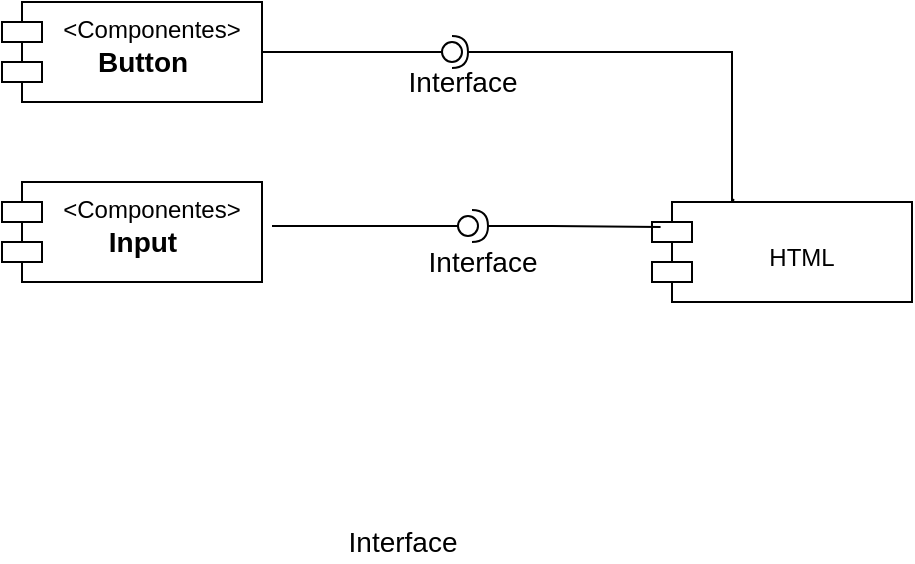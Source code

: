 <mxfile version="18.0.8" type="device"><diagram id="9TgcXCcSmcWbM75ciYKI" name="Page-1"><mxGraphModel dx="594" dy="300" grid="1" gridSize="10" guides="1" tooltips="1" connect="1" arrows="1" fold="1" page="1" pageScale="1" pageWidth="827" pageHeight="1169" math="0" shadow="0"><root><mxCell id="0"/><mxCell id="1" parent="0"/><mxCell id="b_wNqhha4EOCUdaKqDda-1" value="&lt;Componentes&gt;" style="shape=module;align=left;spacingLeft=20;align=center;verticalAlign=top;labelBorderColor=none;" parent="1" vertex="1"><mxGeometry x="255" y="160" width="130" height="50" as="geometry"/></mxCell><mxCell id="b_wNqhha4EOCUdaKqDda-2" value="Button" style="text;html=1;align=center;verticalAlign=middle;resizable=0;points=[];autosize=1;strokeColor=none;fillColor=none;fontStyle=1;fontSize=14;" parent="1" vertex="1"><mxGeometry x="295" y="180" width="60" height="20" as="geometry"/></mxCell><mxCell id="b_wNqhha4EOCUdaKqDda-3" value="&lt;Componentes&gt;" style="shape=module;align=left;spacingLeft=20;align=center;verticalAlign=top;labelBorderColor=none;" parent="1" vertex="1"><mxGeometry x="255" y="250" width="130" height="50" as="geometry"/></mxCell><mxCell id="b_wNqhha4EOCUdaKqDda-4" value="Input" style="text;html=1;align=center;verticalAlign=middle;resizable=0;points=[];autosize=1;strokeColor=none;fillColor=none;fontStyle=1;fontSize=14;" parent="1" vertex="1"><mxGeometry x="300" y="270" width="50" height="20" as="geometry"/></mxCell><mxCell id="b_wNqhha4EOCUdaKqDda-9" value="" style="rounded=0;orthogonalLoop=1;jettySize=auto;html=1;endArrow=none;endFill=0;sketch=0;sourcePerimeterSpacing=0;targetPerimeterSpacing=0;fontSize=14;exitX=1;exitY=0.5;exitDx=0;exitDy=0;" parent="1" source="b_wNqhha4EOCUdaKqDda-1" target="b_wNqhha4EOCUdaKqDda-11" edge="1"><mxGeometry relative="1" as="geometry"><mxPoint x="460" y="185" as="sourcePoint"/></mxGeometry></mxCell><mxCell id="b_wNqhha4EOCUdaKqDda-10" value="" style="rounded=0;orthogonalLoop=1;jettySize=auto;html=1;endArrow=halfCircle;endFill=0;entryX=0.5;entryY=0.5;endSize=6;strokeWidth=1;sketch=0;fontSize=14;exitX=0.315;exitY=-0.029;exitDx=0;exitDy=0;exitPerimeter=0;" parent="1" source="b_wNqhha4EOCUdaKqDda-13" target="b_wNqhha4EOCUdaKqDda-11" edge="1"><mxGeometry relative="1" as="geometry"><mxPoint x="570" y="200" as="sourcePoint"/><Array as="points"><mxPoint x="620" y="260"/><mxPoint x="620" y="185"/></Array></mxGeometry></mxCell><mxCell id="b_wNqhha4EOCUdaKqDda-11" value="" style="ellipse;whiteSpace=wrap;html=1;align=center;aspect=fixed;resizable=0;points=[];outlineConnect=0;sketch=0;labelBorderColor=none;fontSize=14;" parent="1" vertex="1"><mxGeometry x="475" y="180" width="10" height="10" as="geometry"/></mxCell><mxCell id="b_wNqhha4EOCUdaKqDda-12" value="Interface" style="text;html=1;align=center;verticalAlign=middle;resizable=0;points=[];autosize=1;strokeColor=none;fillColor=none;fontSize=14;" parent="1" vertex="1"><mxGeometry x="450" y="190" width="70" height="20" as="geometry"/></mxCell><mxCell id="b_wNqhha4EOCUdaKqDda-13" value="&#10;HTML" style="shape=module;align=left;spacingLeft=20;align=center;verticalAlign=top;labelBorderColor=none;" parent="1" vertex="1"><mxGeometry x="580" y="260" width="130" height="50" as="geometry"/></mxCell><mxCell id="b_wNqhha4EOCUdaKqDda-19" value="" style="rounded=0;orthogonalLoop=1;jettySize=auto;html=1;endArrow=none;endFill=0;sketch=0;sourcePerimeterSpacing=0;targetPerimeterSpacing=0;fontSize=14;" parent="1" target="b_wNqhha4EOCUdaKqDda-21" edge="1"><mxGeometry relative="1" as="geometry"><mxPoint x="390" y="272" as="sourcePoint"/><mxPoint x="483.009" y="274.697" as="targetPoint"/></mxGeometry></mxCell><mxCell id="b_wNqhha4EOCUdaKqDda-20" value="" style="rounded=0;orthogonalLoop=1;jettySize=auto;html=1;endArrow=halfCircle;endFill=0;endSize=6;strokeWidth=1;sketch=0;fontSize=14;exitX=0.033;exitY=0.21;exitDx=0;exitDy=0;exitPerimeter=0;" parent="1" edge="1"><mxGeometry relative="1" as="geometry"><mxPoint x="584.29" y="272.5" as="sourcePoint"/><Array as="points"><mxPoint x="530" y="272"/></Array><mxPoint x="490" y="272" as="targetPoint"/></mxGeometry></mxCell><mxCell id="b_wNqhha4EOCUdaKqDda-21" value="" style="ellipse;whiteSpace=wrap;html=1;align=center;aspect=fixed;resizable=0;points=[];outlineConnect=0;sketch=0;labelBorderColor=none;fontSize=14;" parent="1" vertex="1"><mxGeometry x="483" y="267" width="10" height="10" as="geometry"/></mxCell><mxCell id="b_wNqhha4EOCUdaKqDda-22" value="Interface" style="text;html=1;align=center;verticalAlign=middle;resizable=0;points=[];autosize=1;strokeColor=none;fillColor=none;fontSize=14;" parent="1" vertex="1"><mxGeometry x="460" y="280" width="70" height="20" as="geometry"/></mxCell><mxCell id="b_wNqhha4EOCUdaKqDda-36" value="Interface" style="text;html=1;align=center;verticalAlign=middle;resizable=0;points=[];autosize=1;strokeColor=none;fillColor=none;fontSize=14;" parent="1" vertex="1"><mxGeometry x="420" y="420" width="70" height="20" as="geometry"/></mxCell></root></mxGraphModel></diagram></mxfile>